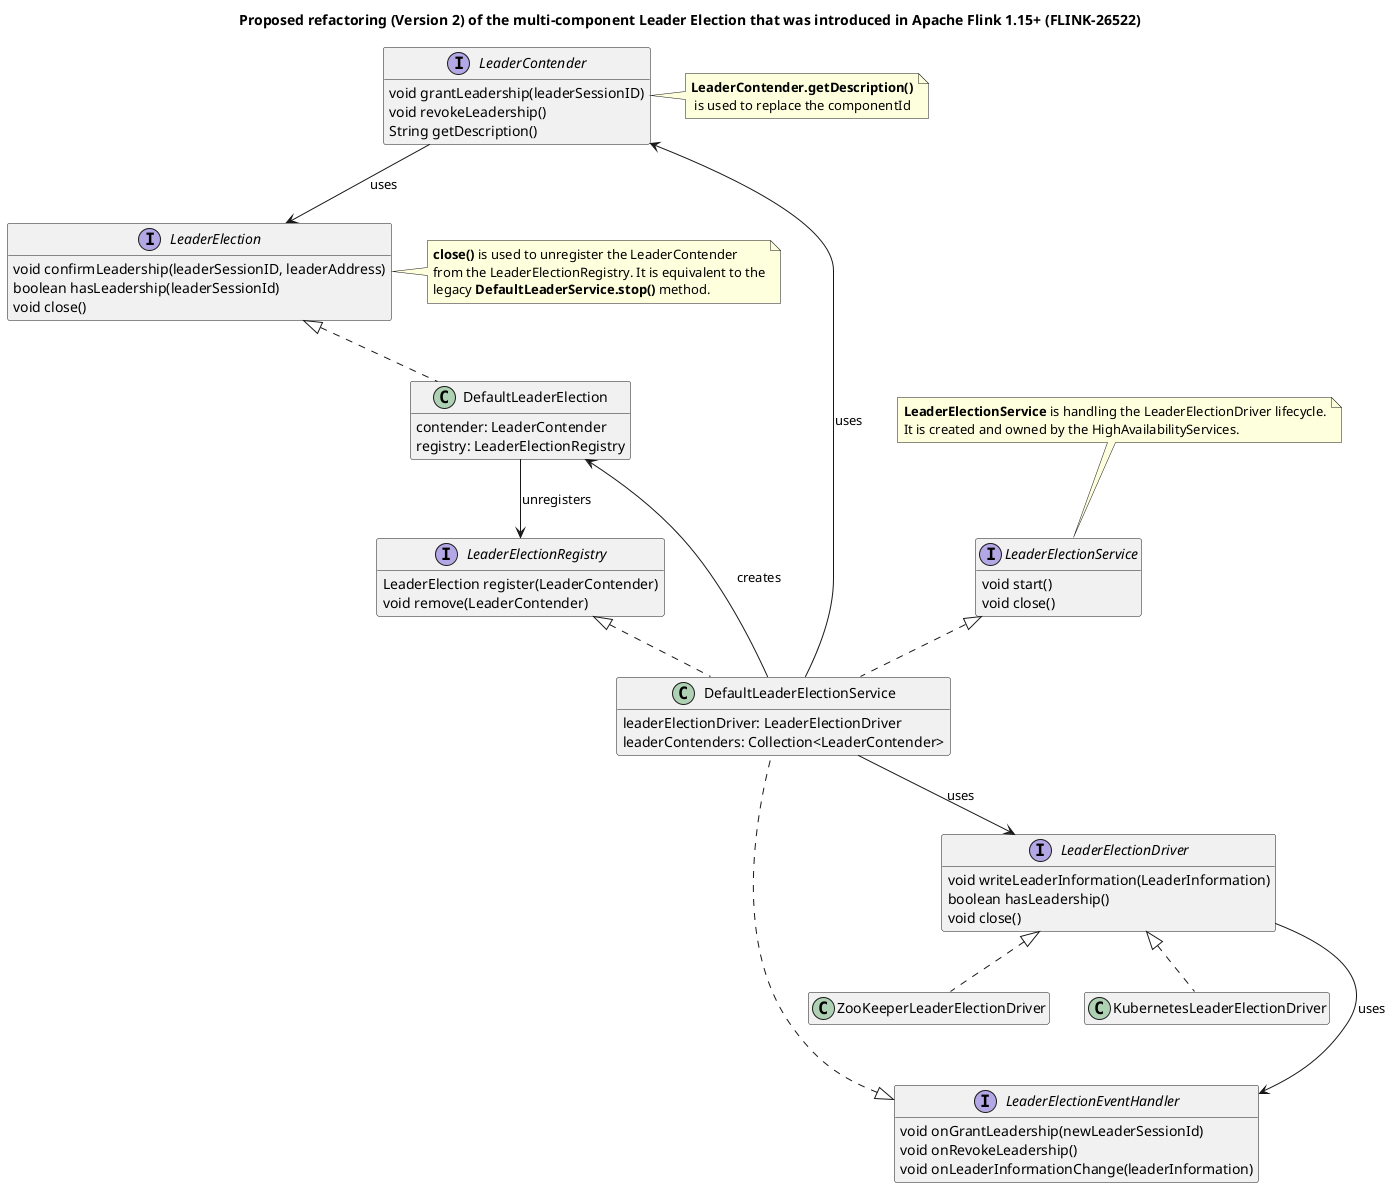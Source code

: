 @startuml
'https://plantuml.com/class-diagram

title Proposed refactoring (Version 2) of the multi-component Leader Election that was introduced in Apache Flink 1.15+ (FLINK-26522)

interface LeaderContender {
    void grantLeadership(leaderSessionID)
    void revokeLeadership()
    String getDescription()
}
hide LeaderContender fields
note right: <b>LeaderContender.getDescription()</b>\n is used to replace the componentId

interface LeaderElectionDriver {
    void writeLeaderInformation(LeaderInformation)
    boolean hasLeadership()
    void close()
}
hide LeaderElectionDriver fields

interface LeaderElectionEventHandler {
    void onGrantLeadership(newLeaderSessionId)
    void onRevokeLeadership()
    void onLeaderInformationChange(leaderInformation)
}
hide LeaderElectionEventHandler fields

interface LeaderElectionService {
    void start()
    void close()
}
hide LeaderElectionService fields
note top of LeaderElectionService
    <b>LeaderElectionService</b> is handling the LeaderElectionDriver lifecycle.
    It is created and owned by the HighAvailabilityServices.
end note

interface LeaderElectionRegistry {
    LeaderElection register(LeaderContender)
    void remove(LeaderContender)
}
hide LeaderElectionRegistry fields

interface LeaderElection {
    void confirmLeadership(leaderSessionID, leaderAddress)
    boolean hasLeadership(leaderSessionId)
    void close()
}
hide LeaderElection fields
note left of LeaderElection
    <b>close()</b> is used to unregister the LeaderContender
    from the LeaderElectionRegistry. It is equivalent to the
    legacy <b>DefaultLeaderService.stop()</b> method.
end note

class DefaultLeaderElection implements LeaderElection {
    contender: LeaderContender
    registry: LeaderElectionRegistry
}
hide DefaultLeaderElection methods

class DefaultLeaderElectionService {
    leaderElectionDriver: LeaderElectionDriver
    leaderContenders: Collection<LeaderContender>
}
hide DefaultLeaderElectionService methods

class ZooKeeperLeaderElectionDriver implements LeaderElectionDriver
hide ZooKeeperLeaderElectionDriver members

class KubernetesLeaderElectionDriver implements LeaderElectionDriver
hide KubernetesLeaderElectionDriver members

class DefaultLeaderElectionService implements LeaderElectionRegistry, LeaderElectionService, LeaderElectionEventHandler

DefaultLeaderElectionService --> DefaultLeaderElection : creates
LeaderContender --> LeaderElection : uses
DefaultLeaderElection --> LeaderElectionRegistry : unregisters

LeaderElectionDriver ---> LeaderElectionEventHandler : uses
DefaultLeaderElectionService --> LeaderElectionDriver : uses
DefaultLeaderElectionService --> LeaderContender : uses

@enduml